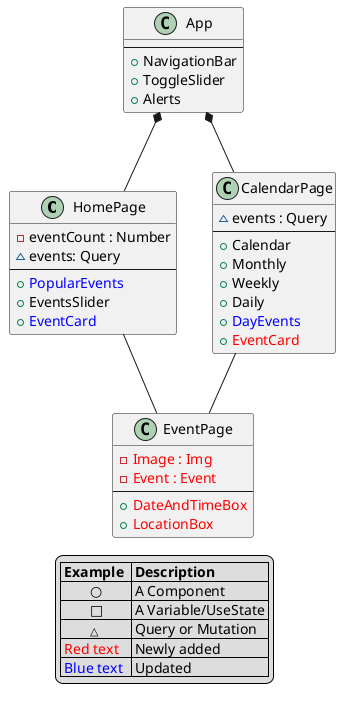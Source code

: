 @startuml FrontEndClassDiagram
class HomePage {
    - eventCount : Number
    ~ events: Query
    --
    + <color:Blue>PopularEvents
    + EventsSlider
    + <color:blue>EventCard
}

class App {
    --
    + NavigationBar
    + ToggleSlider
    + Alerts
}
class CalendarPage {
    ~ events : Query
    --
    + Calendar
    + Monthly
    + Weekly
    + Daily
    + <color:blue>DayEvents
    + <color:red>EventCard
}
class EventPage {
    -<color:red>Image : Img
    -<color:red>Event : Event
    --
    + <color:red>DateAndTimeBox
    + <color:red>LocationBox
}

App*-- HomePage 
App*-- CalendarPage   
HomePage-- EventPage
CalendarPage-- EventPage

legend
    |= Example  |= Description |
    |        ○ | A Component |
    |        □ | A Variable/UseState |
    |        <size:11>△ | Query or Mutation |
    |<color:red> Red text | Newly added|
    |<color:blue> Blue text | Updated |
endlegend
@enduml


class AddEventPage {
}
class VerifyPage {
}
class AccountPage {
}
class LoginPage {
    }
